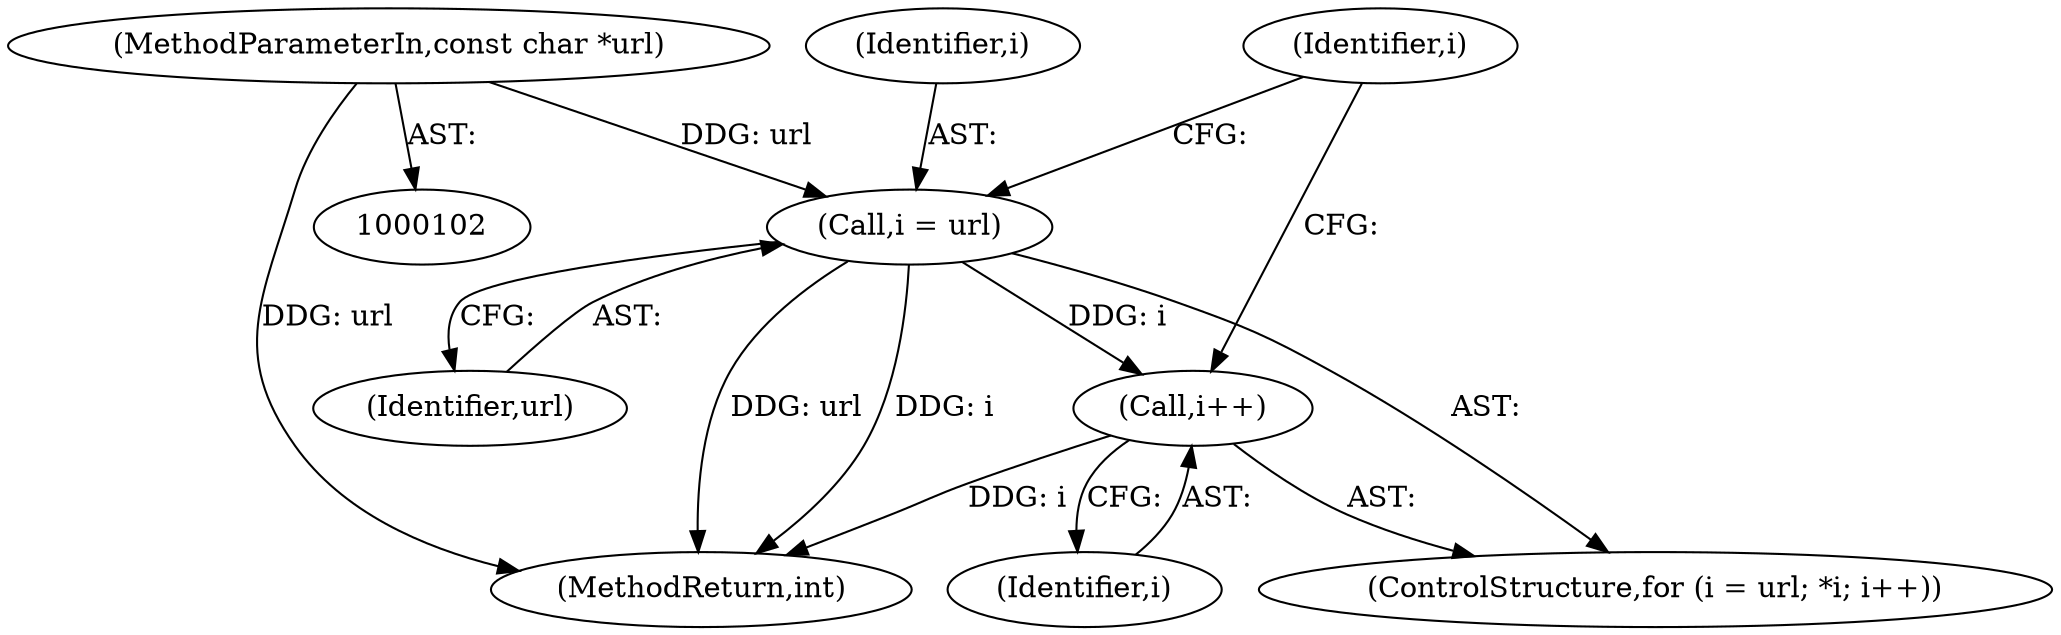 digraph "0_mod_auth_mellon_62041428a32de402e0be6ba45fe12df6a83bedb8@pointer" {
"1000113" [label="(Call,i++)"];
"1000108" [label="(Call,i = url)"];
"1000104" [label="(MethodParameterIn,const char *url)"];
"1000113" [label="(Call,i++)"];
"1000109" [label="(Identifier,i)"];
"1000107" [label="(ControlStructure,for (i = url; *i; i++))"];
"1000114" [label="(Identifier,i)"];
"1000112" [label="(Identifier,i)"];
"1000110" [label="(Identifier,url)"];
"1000104" [label="(MethodParameterIn,const char *url)"];
"1000151" [label="(MethodReturn,int)"];
"1000108" [label="(Call,i = url)"];
"1000113" -> "1000107"  [label="AST: "];
"1000113" -> "1000114"  [label="CFG: "];
"1000114" -> "1000113"  [label="AST: "];
"1000112" -> "1000113"  [label="CFG: "];
"1000113" -> "1000151"  [label="DDG: i"];
"1000108" -> "1000113"  [label="DDG: i"];
"1000108" -> "1000107"  [label="AST: "];
"1000108" -> "1000110"  [label="CFG: "];
"1000109" -> "1000108"  [label="AST: "];
"1000110" -> "1000108"  [label="AST: "];
"1000112" -> "1000108"  [label="CFG: "];
"1000108" -> "1000151"  [label="DDG: url"];
"1000108" -> "1000151"  [label="DDG: i"];
"1000104" -> "1000108"  [label="DDG: url"];
"1000104" -> "1000102"  [label="AST: "];
"1000104" -> "1000151"  [label="DDG: url"];
}
